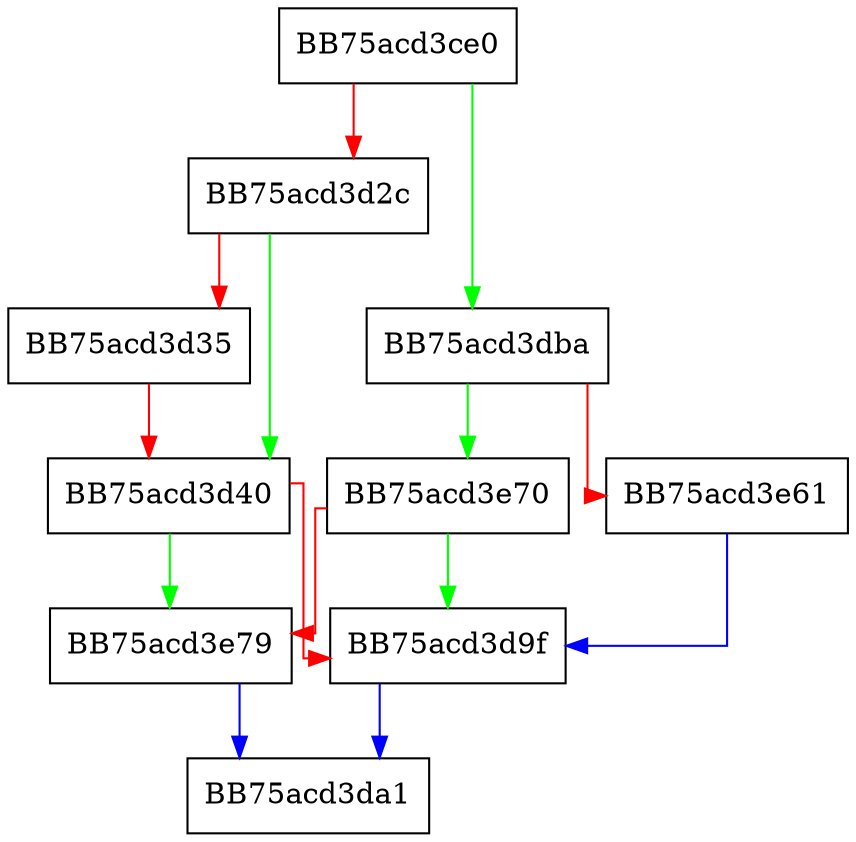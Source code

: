 digraph ScanCallback {
  node [shape="box"];
  graph [splines=ortho];
  BB75acd3ce0 -> BB75acd3dba [color="green"];
  BB75acd3ce0 -> BB75acd3d2c [color="red"];
  BB75acd3d2c -> BB75acd3d40 [color="green"];
  BB75acd3d2c -> BB75acd3d35 [color="red"];
  BB75acd3d35 -> BB75acd3d40 [color="red"];
  BB75acd3d40 -> BB75acd3e79 [color="green"];
  BB75acd3d40 -> BB75acd3d9f [color="red"];
  BB75acd3d9f -> BB75acd3da1 [color="blue"];
  BB75acd3dba -> BB75acd3e70 [color="green"];
  BB75acd3dba -> BB75acd3e61 [color="red"];
  BB75acd3e61 -> BB75acd3d9f [color="blue"];
  BB75acd3e70 -> BB75acd3d9f [color="green"];
  BB75acd3e70 -> BB75acd3e79 [color="red"];
  BB75acd3e79 -> BB75acd3da1 [color="blue"];
}
